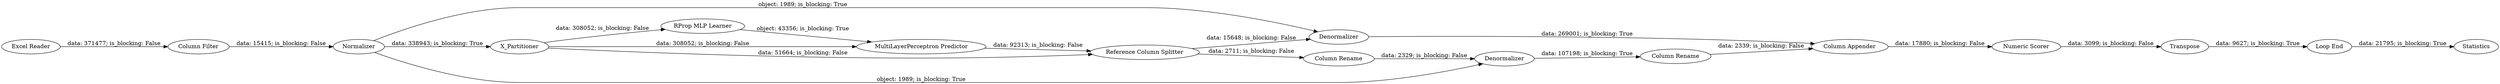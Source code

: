 digraph {
	"7453536153991148233_28" [label=Denormalizer]
	"7453536153991148233_29" [label=Denormalizer]
	"7453536153991148233_30" [label="Column Rename"]
	"7453536153991148233_31" [label="Column Rename"]
	"7453536153991148233_80" [label=Statistics]
	"7453536153991148233_24" [label="RProp MLP Learner"]
	"7453536153991148233_72" [label="Loop End"]
	"7453536153991148233_59" [label=Transpose]
	"7453536153991148233_32" [label="Column Appender"]
	"7453536153991148233_33" [label="Numeric Scorer"]
	"7453536153991148233_26" [label=Normalizer]
	"7453536153991148233_25" [label="MultiLayerPerceptron Predictor"]
	"7453536153991148233_27" [label="Reference Column Splitter"]
	"7453536153991148233_34" [label="Excel Reader"]
	"7453536153991148233_81" [label=X_Partitioner]
	"7453536153991148233_23" [label="Column Filter"]
	"7453536153991148233_28" -> "7453536153991148233_32" [label="data: 269001; is_blocking: True"]
	"7453536153991148233_27" -> "7453536153991148233_28" [label="data: 15648; is_blocking: False"]
	"7453536153991148233_27" -> "7453536153991148233_30" [label="data: 2711; is_blocking: False"]
	"7453536153991148233_32" -> "7453536153991148233_33" [label="data: 17880; is_blocking: False"]
	"7453536153991148233_23" -> "7453536153991148233_26" [label="data: 15415; is_blocking: False"]
	"7453536153991148233_81" -> "7453536153991148233_25" [label="data: 308052; is_blocking: False"]
	"7453536153991148233_26" -> "7453536153991148233_28" [label="object: 1989; is_blocking: True"]
	"7453536153991148233_30" -> "7453536153991148233_29" [label="data: 2329; is_blocking: False"]
	"7453536153991148233_72" -> "7453536153991148233_80" [label="data: 21795; is_blocking: True"]
	"7453536153991148233_25" -> "7453536153991148233_27" [label="data: 92313; is_blocking: False"]
	"7453536153991148233_81" -> "7453536153991148233_24" [label="data: 308052; is_blocking: False"]
	"7453536153991148233_26" -> "7453536153991148233_29" [label="object: 1989; is_blocking: True"]
	"7453536153991148233_81" -> "7453536153991148233_27" [label="data: 51664; is_blocking: False"]
	"7453536153991148233_24" -> "7453536153991148233_25" [label="object: 43356; is_blocking: True"]
	"7453536153991148233_31" -> "7453536153991148233_32" [label="data: 2339; is_blocking: False"]
	"7453536153991148233_26" -> "7453536153991148233_81" [label="data: 338943; is_blocking: True"]
	"7453536153991148233_33" -> "7453536153991148233_59" [label="data: 3099; is_blocking: False"]
	"7453536153991148233_59" -> "7453536153991148233_72" [label="data: 9627; is_blocking: True"]
	"7453536153991148233_34" -> "7453536153991148233_23" [label="data: 371477; is_blocking: False"]
	"7453536153991148233_29" -> "7453536153991148233_31" [label="data: 107198; is_blocking: True"]
	rankdir=LR
}
